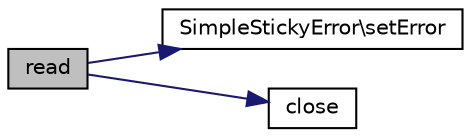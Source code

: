 digraph "read"
{
  edge [fontname="Helvetica",fontsize="10",labelfontname="Helvetica",labelfontsize="10"];
  node [fontname="Helvetica",fontsize="10",shape=record];
  rankdir="LR";
  Node1 [label="read",height=0.2,width=0.4,color="black", fillcolor="grey75", style="filled" fontcolor="black"];
  Node1 -> Node2 [color="midnightblue",fontsize="10",style="solid",fontname="Helvetica"];
  Node2 [label="SimpleStickyError\\setError",height=0.2,width=0.4,color="black", fillcolor="white", style="filled",URL="$class_simple_sticky_error.html#a0bc8cac7e04a83c9ca87a99690ef1194"];
  Node1 -> Node3 [color="midnightblue",fontsize="10",style="solid",fontname="Helvetica"];
  Node3 [label="close",height=0.2,width=0.4,color="black", fillcolor="white", style="filled",URL="$class_simple_file_socket.html#aa69c8bf1f1dcf4e72552efff1fe3e87e"];
}
